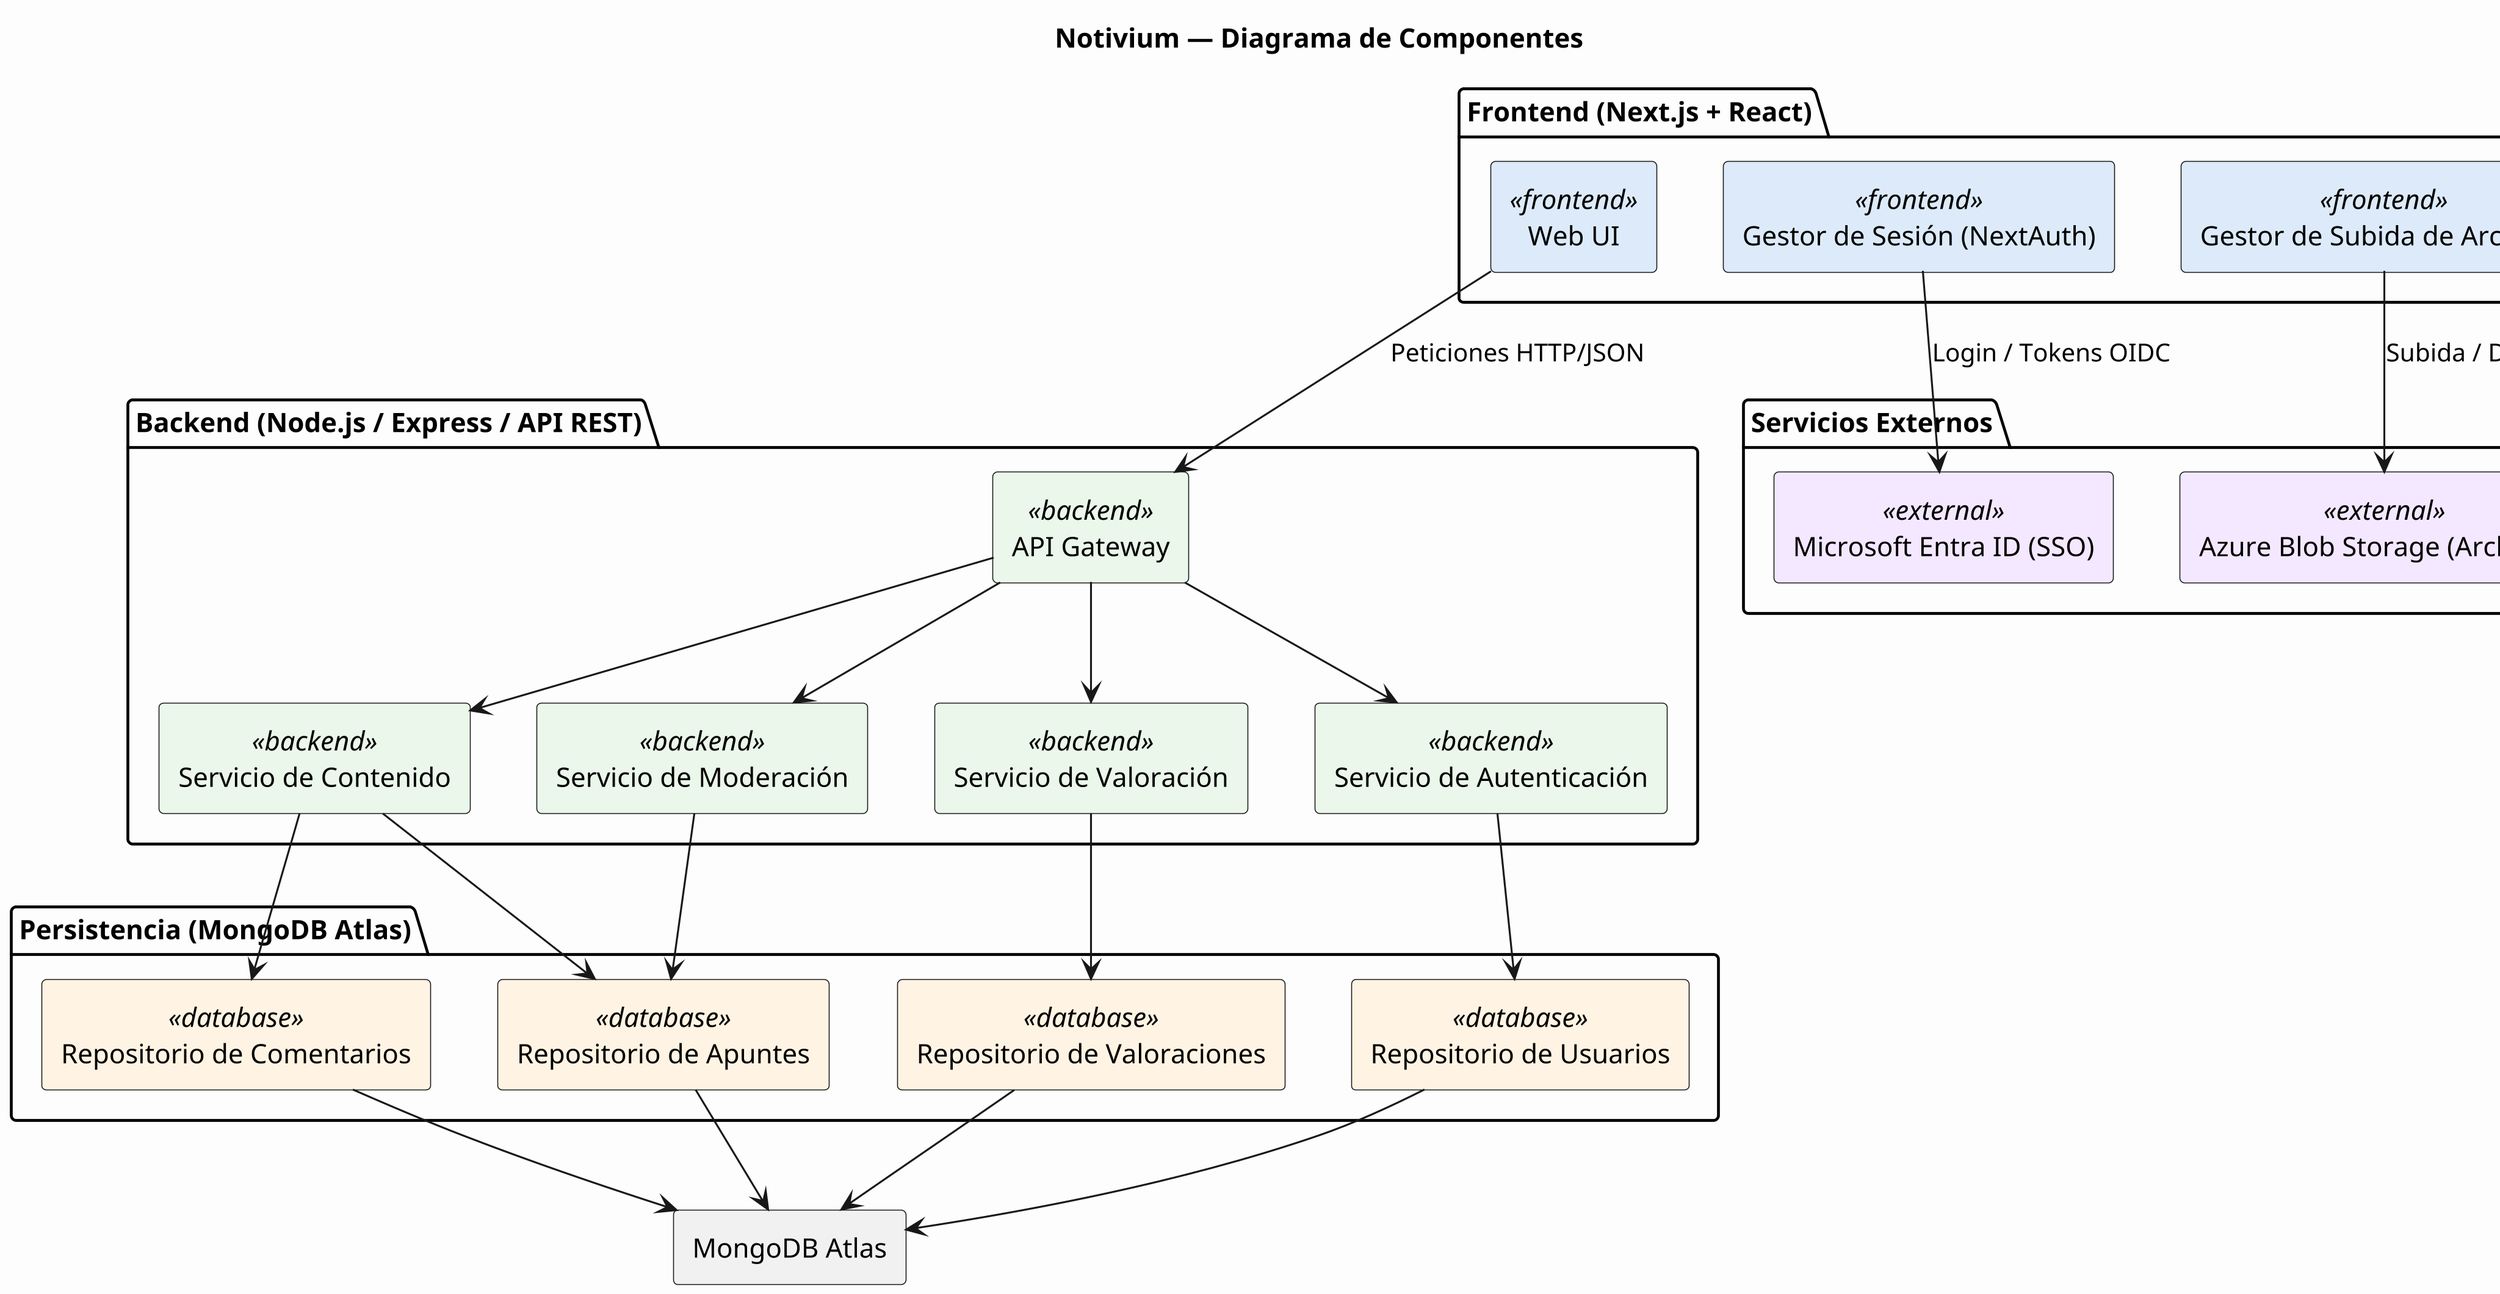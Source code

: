 @startuml
title Notivium — Diagrama de Componentes
skinparam dpi 300
skinparam componentStyle rectangle
skinparam shadowing false
skinparam backgroundColor #FDFDFD
skinparam component {
  BackgroundColor<<frontend>> #DDEAF9
  BackgroundColor<<backend>> #EAF7EA
  BackgroundColor<<database>> #FFF4E3
  BackgroundColor<<external>> #F3E8FF
}

package "Frontend (Next.js + React)" {
  [Web UI] <<frontend>>
  [Gestor de Sesión (NextAuth)] <<frontend>>
  [Gestor de Subida de Archivos] <<frontend>>
}

package "Backend (Node.js / Express / API REST)" {
  [API Gateway] <<backend>>
  [Servicio de Contenido] <<backend>>
  [Servicio de Moderación] <<backend>>
  [Servicio de Valoración] <<backend>>
  [Servicio de Autenticación] <<backend>>
}

package "Persistencia (MongoDB Atlas)" {
  [Repositorio de Apuntes] <<database>>
  [Repositorio de Comentarios] <<database>>
  [Repositorio de Valoraciones] <<database>>
  [Repositorio de Usuarios] <<database>>
}

package "Servicios Externos" {
  [Microsoft Entra ID (SSO)] <<external>>
  [Azure Blob Storage (Archivos)] <<external>>
}

' --- Relaciones ---
[Web UI] --> [API Gateway] : Peticiones HTTP/JSON
[Gestor de Sesión (NextAuth)] --> [Microsoft Entra ID (SSO)] : Login / Tokens OIDC
[Gestor de Subida de Archivos] --> [Azure Blob Storage (Archivos)] : Subida / Descarga PDF

[API Gateway] --> [Servicio de Contenido]
[API Gateway] --> [Servicio de Moderación]
[API Gateway] --> [Servicio de Valoración]
[API Gateway] --> [Servicio de Autenticación]

[Servicio de Contenido] --> [Repositorio de Apuntes]
[Servicio de Contenido] --> [Repositorio de Comentarios]
[Servicio de Valoración] --> [Repositorio de Valoraciones]
[Servicio de Autenticación] --> [Repositorio de Usuarios]
[Servicio de Moderación] --> [Repositorio de Apuntes]

[Repositorio de Apuntes] --> [MongoDB Atlas]
[Repositorio de Comentarios] --> [MongoDB Atlas]
[Repositorio de Valoraciones] --> [MongoDB Atlas]
[Repositorio de Usuarios] --> [MongoDB Atlas]

@enduml
